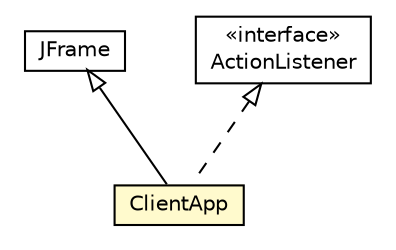 #!/usr/local/bin/dot
#
# Class diagram 
# Generated by UMLGraph version 5.1 (http://www.umlgraph.org/)
#

digraph G {
	edge [fontname="Helvetica",fontsize=10,labelfontname="Helvetica",labelfontsize=10];
	node [fontname="Helvetica",fontsize=10,shape=plaintext];
	nodesep=0.25;
	ranksep=0.5;
	// edu.proz.checkers.client.ClientApp
	c1575 [label=<<table title="edu.proz.checkers.client.ClientApp" border="0" cellborder="1" cellspacing="0" cellpadding="2" port="p" bgcolor="lemonChiffon" href="./ClientApp.html">
		<tr><td><table border="0" cellspacing="0" cellpadding="1">
<tr><td align="center" balign="center"> ClientApp </td></tr>
		</table></td></tr>
		</table>>, fontname="Helvetica", fontcolor="black", fontsize=10.0];
	//edu.proz.checkers.client.ClientApp extends javax.swing.JFrame
	c1611:p -> c1575:p [dir=back,arrowtail=empty];
	//edu.proz.checkers.client.ClientApp implements java.awt.event.ActionListener
	c1613:p -> c1575:p [dir=back,arrowtail=empty,style=dashed];
	// javax.swing.JFrame
	c1611 [label=<<table title="javax.swing.JFrame" border="0" cellborder="1" cellspacing="0" cellpadding="2" port="p" href="http://java.sun.com/j2se/1.4.2/docs/api/javax/swing/JFrame.html">
		<tr><td><table border="0" cellspacing="0" cellpadding="1">
<tr><td align="center" balign="center"> JFrame </td></tr>
		</table></td></tr>
		</table>>, fontname="Helvetica", fontcolor="black", fontsize=10.0];
	// java.awt.event.ActionListener
	c1613 [label=<<table title="java.awt.event.ActionListener" border="0" cellborder="1" cellspacing="0" cellpadding="2" port="p" href="http://java.sun.com/j2se/1.4.2/docs/api/java/awt/event/ActionListener.html">
		<tr><td><table border="0" cellspacing="0" cellpadding="1">
<tr><td align="center" balign="center"> &#171;interface&#187; </td></tr>
<tr><td align="center" balign="center"> ActionListener </td></tr>
		</table></td></tr>
		</table>>, fontname="Helvetica", fontcolor="black", fontsize=10.0];
}

